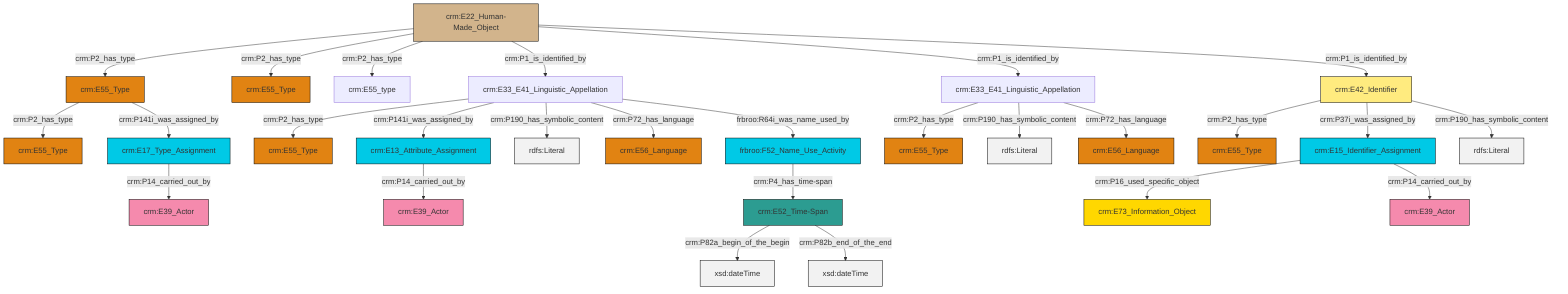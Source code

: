 graph TD
classDef Literal fill:#f2f2f2,stroke:#000000;
classDef CRM_Entity fill:#FFFFFF,stroke:#000000;
classDef Temporal_Entity fill:#00C9E6, stroke:#000000;
classDef Type fill:#E18312, stroke:#000000;
classDef Time-Span fill:#2C9C91, stroke:#000000;
classDef Appellation fill:#FFEB7F, stroke:#000000;
classDef Place fill:#008836, stroke:#000000;
classDef Persistent_Item fill:#B266B2, stroke:#000000;
classDef Conceptual_Object fill:#FFD700, stroke:#000000;
classDef Physical_Thing fill:#D2B48C, stroke:#000000;
classDef Actor fill:#f58aad, stroke:#000000;
classDef PC_Classes fill:#4ce600, stroke:#000000;
classDef Multi fill:#cccccc,stroke:#000000;

0["crm:E13_Attribute_Assignment"]:::Temporal_Entity -->|crm:P14_carried_out_by| 1["crm:E39_Actor"]:::Actor
2["crm:E42_Identifier"]:::Appellation -->|crm:P2_has_type| 3["crm:E55_Type"]:::Type
4["crm:E22_Human-Made_Object"]:::Physical_Thing -->|crm:P2_has_type| 5["crm:E55_Type"]:::Type
6["crm:E33_E41_Linguistic_Appellation"]:::Default -->|crm:P2_has_type| 7["crm:E55_Type"]:::Type
8["crm:E33_E41_Linguistic_Appellation"]:::Default -->|crm:P2_has_type| 10["crm:E55_Type"]:::Type
11["frbroo:F52_Name_Use_Activity"]:::Temporal_Entity -->|crm:P4_has_time-span| 12["crm:E52_Time-Span"]:::Time-Span
6["crm:E33_E41_Linguistic_Appellation"]:::Default -->|crm:P141i_was_assigned_by| 0["crm:E13_Attribute_Assignment"]:::Temporal_Entity
6["crm:E33_E41_Linguistic_Appellation"]:::Default -->|crm:P190_has_symbolic_content| 18[rdfs:Literal]:::Literal
8["crm:E33_E41_Linguistic_Appellation"]:::Default -->|crm:P190_has_symbolic_content| 21[rdfs:Literal]:::Literal
4["crm:E22_Human-Made_Object"]:::Physical_Thing -->|crm:P2_has_type| 23["crm:E55_Type"]:::Type
5["crm:E55_Type"]:::Type -->|crm:P2_has_type| 24["crm:E55_Type"]:::Type
4["crm:E22_Human-Made_Object"]:::Physical_Thing -->|crm:P2_has_type| 25["crm:E55_type"]:::Default
26["crm:E15_Identifier_Assignment"]:::Temporal_Entity -->|crm:P16_used_specific_object| 27["crm:E73_Information_Object"]:::Conceptual_Object
26["crm:E15_Identifier_Assignment"]:::Temporal_Entity -->|crm:P14_carried_out_by| 30["crm:E39_Actor"]:::Actor
6["crm:E33_E41_Linguistic_Appellation"]:::Default -->|crm:P72_has_language| 32["crm:E56_Language"]:::Type
12["crm:E52_Time-Span"]:::Time-Span -->|crm:P82a_begin_of_the_begin| 36[xsd:dateTime]:::Literal
2["crm:E42_Identifier"]:::Appellation -->|crm:P37i_was_assigned_by| 26["crm:E15_Identifier_Assignment"]:::Temporal_Entity
12["crm:E52_Time-Span"]:::Time-Span -->|crm:P82b_end_of_the_end| 40[xsd:dateTime]:::Literal
4["crm:E22_Human-Made_Object"]:::Physical_Thing -->|crm:P1_is_identified_by| 6["crm:E33_E41_Linguistic_Appellation"]:::Default
4["crm:E22_Human-Made_Object"]:::Physical_Thing -->|crm:P1_is_identified_by| 8["crm:E33_E41_Linguistic_Appellation"]:::Default
4["crm:E22_Human-Made_Object"]:::Physical_Thing -->|crm:P1_is_identified_by| 2["crm:E42_Identifier"]:::Appellation
6["crm:E33_E41_Linguistic_Appellation"]:::Default -->|frbroo:R64i_was_name_used_by| 11["frbroo:F52_Name_Use_Activity"]:::Temporal_Entity
5["crm:E55_Type"]:::Type -->|crm:P141i_was_assigned_by| 16["crm:E17_Type_Assignment"]:::Temporal_Entity
8["crm:E33_E41_Linguistic_Appellation"]:::Default -->|crm:P72_has_language| 41["crm:E56_Language"]:::Type
16["crm:E17_Type_Assignment"]:::Temporal_Entity -->|crm:P14_carried_out_by| 43["crm:E39_Actor"]:::Actor
2["crm:E42_Identifier"]:::Appellation -->|crm:P190_has_symbolic_content| 49[rdfs:Literal]:::Literal